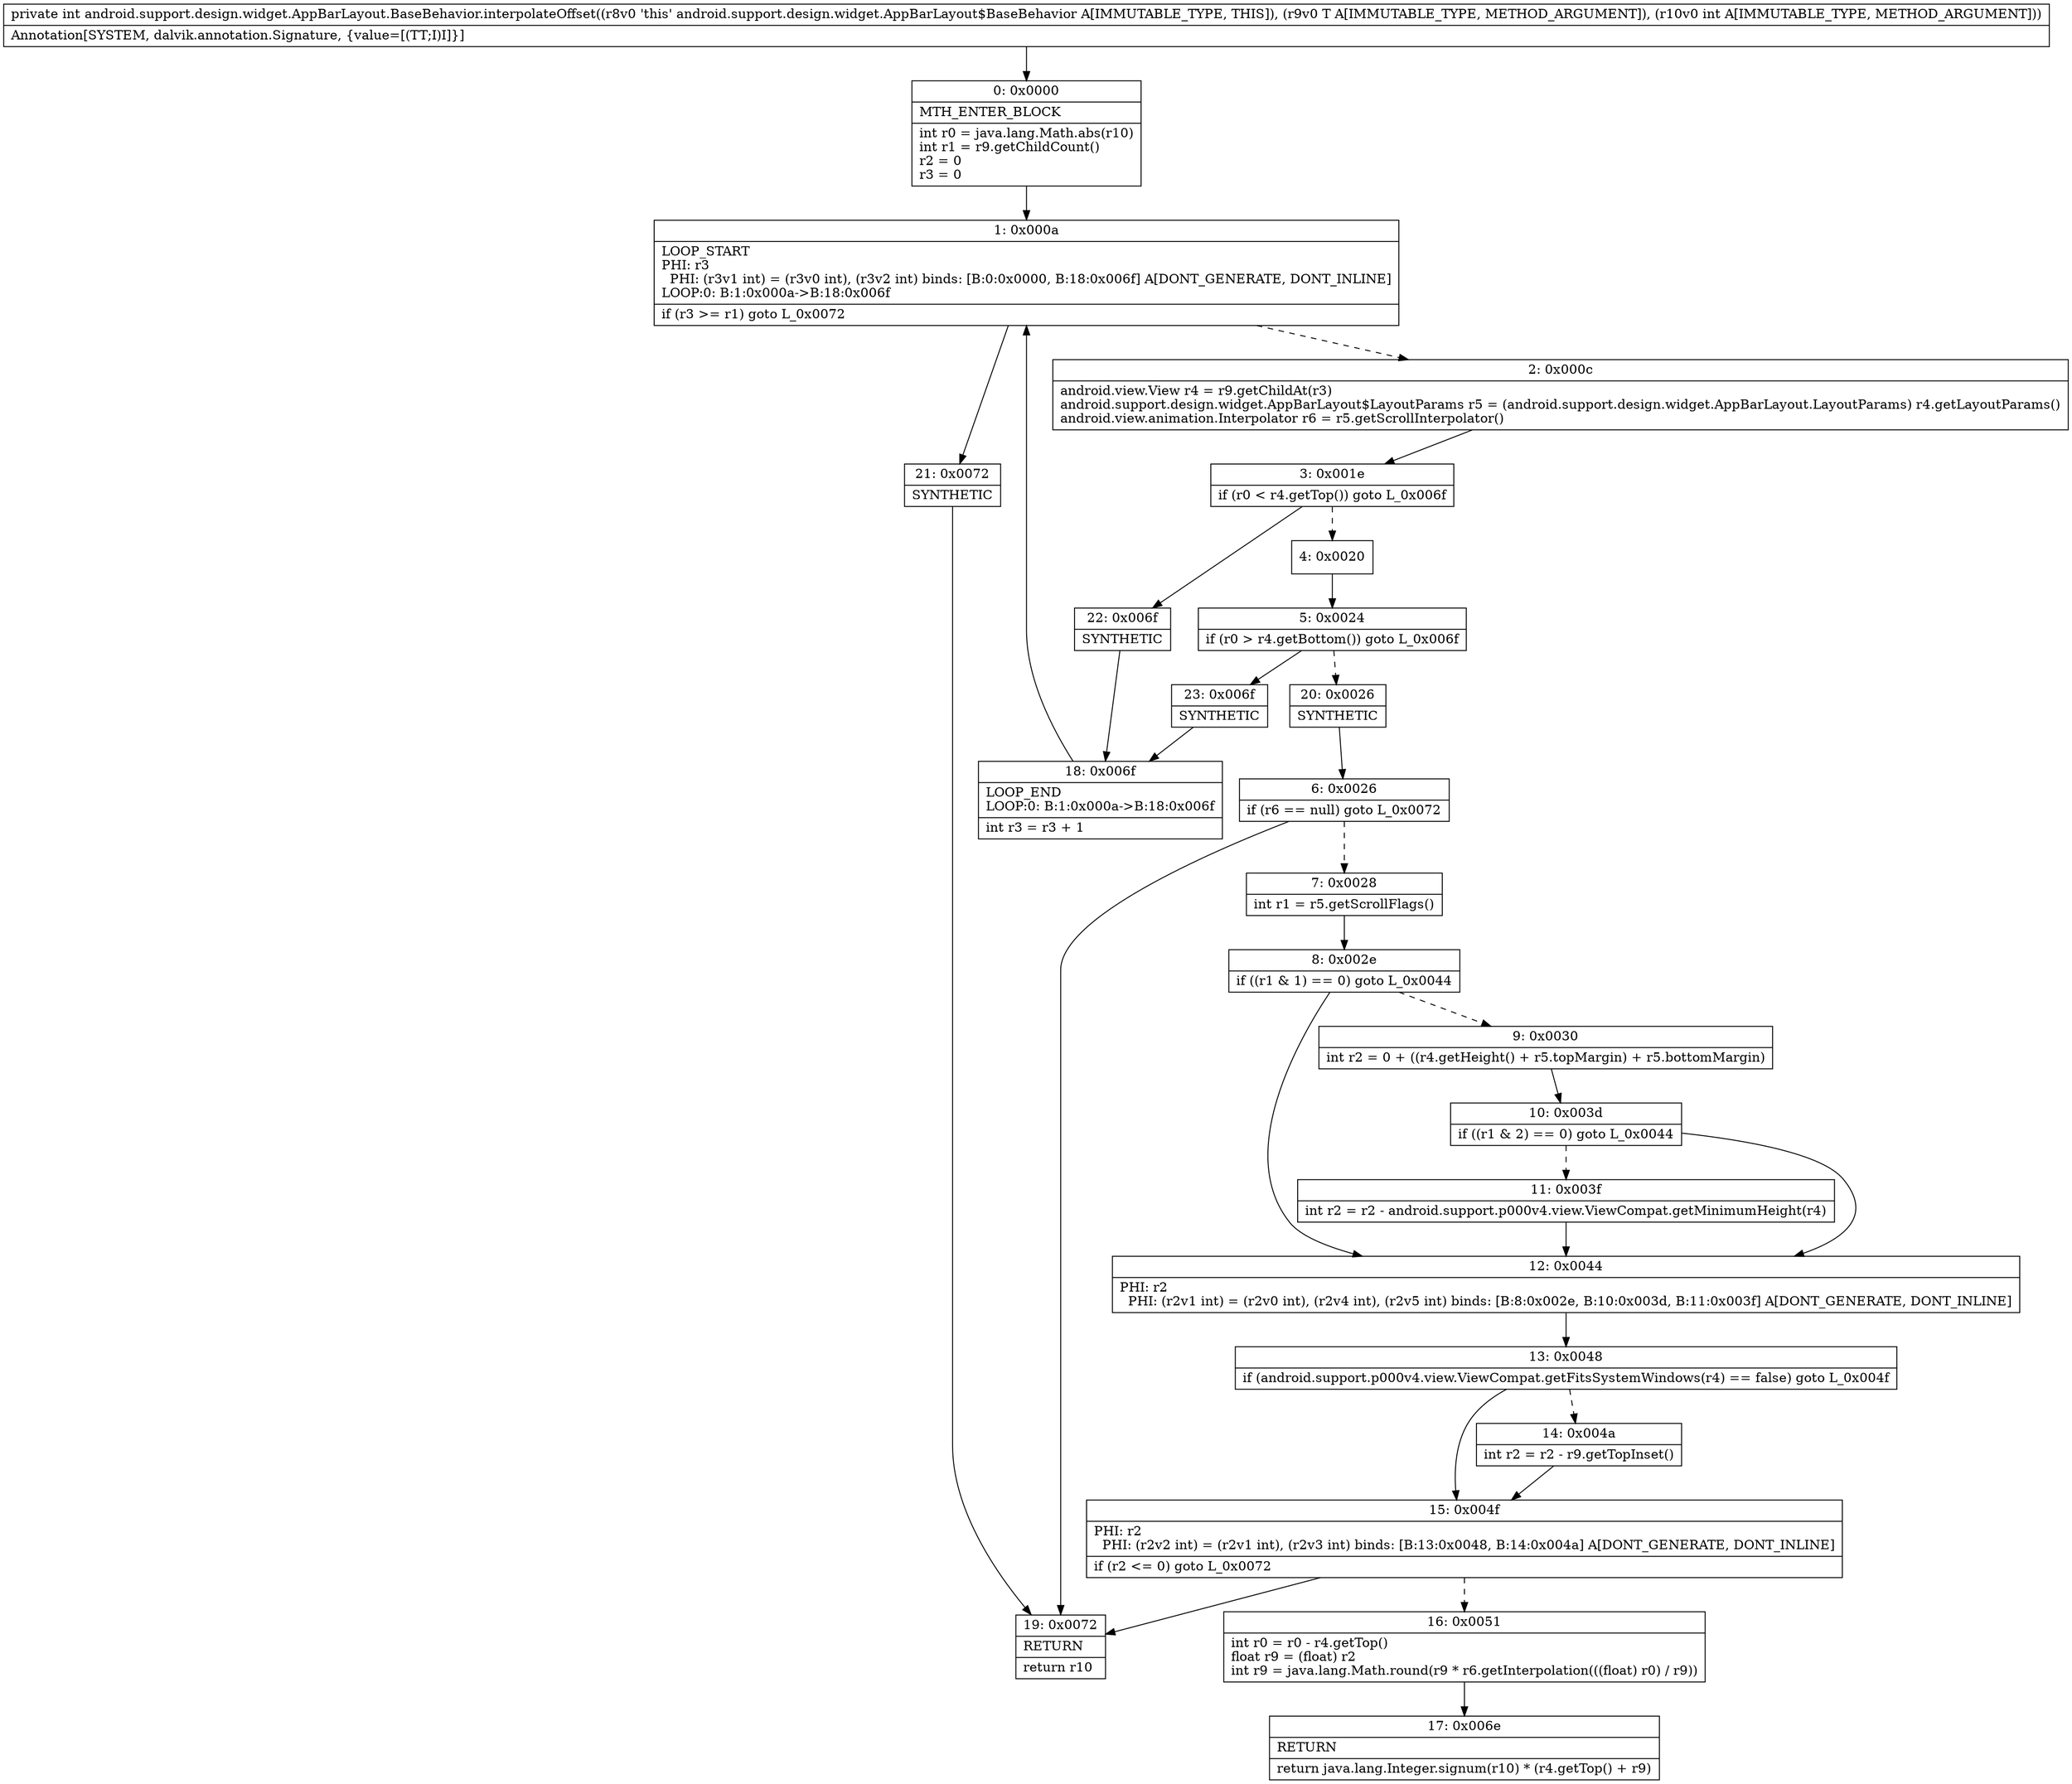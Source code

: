 digraph "CFG forandroid.support.design.widget.AppBarLayout.BaseBehavior.interpolateOffset(Landroid\/support\/design\/widget\/AppBarLayout;I)I" {
Node_0 [shape=record,label="{0\:\ 0x0000|MTH_ENTER_BLOCK\l|int r0 = java.lang.Math.abs(r10)\lint r1 = r9.getChildCount()\lr2 = 0\lr3 = 0\l}"];
Node_1 [shape=record,label="{1\:\ 0x000a|LOOP_START\lPHI: r3 \l  PHI: (r3v1 int) = (r3v0 int), (r3v2 int) binds: [B:0:0x0000, B:18:0x006f] A[DONT_GENERATE, DONT_INLINE]\lLOOP:0: B:1:0x000a\-\>B:18:0x006f\l|if (r3 \>= r1) goto L_0x0072\l}"];
Node_2 [shape=record,label="{2\:\ 0x000c|android.view.View r4 = r9.getChildAt(r3)\landroid.support.design.widget.AppBarLayout$LayoutParams r5 = (android.support.design.widget.AppBarLayout.LayoutParams) r4.getLayoutParams()\landroid.view.animation.Interpolator r6 = r5.getScrollInterpolator()\l}"];
Node_3 [shape=record,label="{3\:\ 0x001e|if (r0 \< r4.getTop()) goto L_0x006f\l}"];
Node_4 [shape=record,label="{4\:\ 0x0020}"];
Node_5 [shape=record,label="{5\:\ 0x0024|if (r0 \> r4.getBottom()) goto L_0x006f\l}"];
Node_6 [shape=record,label="{6\:\ 0x0026|if (r6 == null) goto L_0x0072\l}"];
Node_7 [shape=record,label="{7\:\ 0x0028|int r1 = r5.getScrollFlags()\l}"];
Node_8 [shape=record,label="{8\:\ 0x002e|if ((r1 & 1) == 0) goto L_0x0044\l}"];
Node_9 [shape=record,label="{9\:\ 0x0030|int r2 = 0 + ((r4.getHeight() + r5.topMargin) + r5.bottomMargin)\l}"];
Node_10 [shape=record,label="{10\:\ 0x003d|if ((r1 & 2) == 0) goto L_0x0044\l}"];
Node_11 [shape=record,label="{11\:\ 0x003f|int r2 = r2 \- android.support.p000v4.view.ViewCompat.getMinimumHeight(r4)\l}"];
Node_12 [shape=record,label="{12\:\ 0x0044|PHI: r2 \l  PHI: (r2v1 int) = (r2v0 int), (r2v4 int), (r2v5 int) binds: [B:8:0x002e, B:10:0x003d, B:11:0x003f] A[DONT_GENERATE, DONT_INLINE]\l}"];
Node_13 [shape=record,label="{13\:\ 0x0048|if (android.support.p000v4.view.ViewCompat.getFitsSystemWindows(r4) == false) goto L_0x004f\l}"];
Node_14 [shape=record,label="{14\:\ 0x004a|int r2 = r2 \- r9.getTopInset()\l}"];
Node_15 [shape=record,label="{15\:\ 0x004f|PHI: r2 \l  PHI: (r2v2 int) = (r2v1 int), (r2v3 int) binds: [B:13:0x0048, B:14:0x004a] A[DONT_GENERATE, DONT_INLINE]\l|if (r2 \<= 0) goto L_0x0072\l}"];
Node_16 [shape=record,label="{16\:\ 0x0051|int r0 = r0 \- r4.getTop()\lfloat r9 = (float) r2\lint r9 = java.lang.Math.round(r9 * r6.getInterpolation(((float) r0) \/ r9))\l}"];
Node_17 [shape=record,label="{17\:\ 0x006e|RETURN\l|return java.lang.Integer.signum(r10) * (r4.getTop() + r9)\l}"];
Node_18 [shape=record,label="{18\:\ 0x006f|LOOP_END\lLOOP:0: B:1:0x000a\-\>B:18:0x006f\l|int r3 = r3 + 1\l}"];
Node_19 [shape=record,label="{19\:\ 0x0072|RETURN\l|return r10\l}"];
Node_20 [shape=record,label="{20\:\ 0x0026|SYNTHETIC\l}"];
Node_21 [shape=record,label="{21\:\ 0x0072|SYNTHETIC\l}"];
Node_22 [shape=record,label="{22\:\ 0x006f|SYNTHETIC\l}"];
Node_23 [shape=record,label="{23\:\ 0x006f|SYNTHETIC\l}"];
MethodNode[shape=record,label="{private int android.support.design.widget.AppBarLayout.BaseBehavior.interpolateOffset((r8v0 'this' android.support.design.widget.AppBarLayout$BaseBehavior A[IMMUTABLE_TYPE, THIS]), (r9v0 T A[IMMUTABLE_TYPE, METHOD_ARGUMENT]), (r10v0 int A[IMMUTABLE_TYPE, METHOD_ARGUMENT]))  | Annotation[SYSTEM, dalvik.annotation.Signature, \{value=[(TT;I)I]\}]\l}"];
MethodNode -> Node_0;
Node_0 -> Node_1;
Node_1 -> Node_2[style=dashed];
Node_1 -> Node_21;
Node_2 -> Node_3;
Node_3 -> Node_4[style=dashed];
Node_3 -> Node_22;
Node_4 -> Node_5;
Node_5 -> Node_20[style=dashed];
Node_5 -> Node_23;
Node_6 -> Node_7[style=dashed];
Node_6 -> Node_19;
Node_7 -> Node_8;
Node_8 -> Node_9[style=dashed];
Node_8 -> Node_12;
Node_9 -> Node_10;
Node_10 -> Node_11[style=dashed];
Node_10 -> Node_12;
Node_11 -> Node_12;
Node_12 -> Node_13;
Node_13 -> Node_14[style=dashed];
Node_13 -> Node_15;
Node_14 -> Node_15;
Node_15 -> Node_16[style=dashed];
Node_15 -> Node_19;
Node_16 -> Node_17;
Node_18 -> Node_1;
Node_20 -> Node_6;
Node_21 -> Node_19;
Node_22 -> Node_18;
Node_23 -> Node_18;
}


